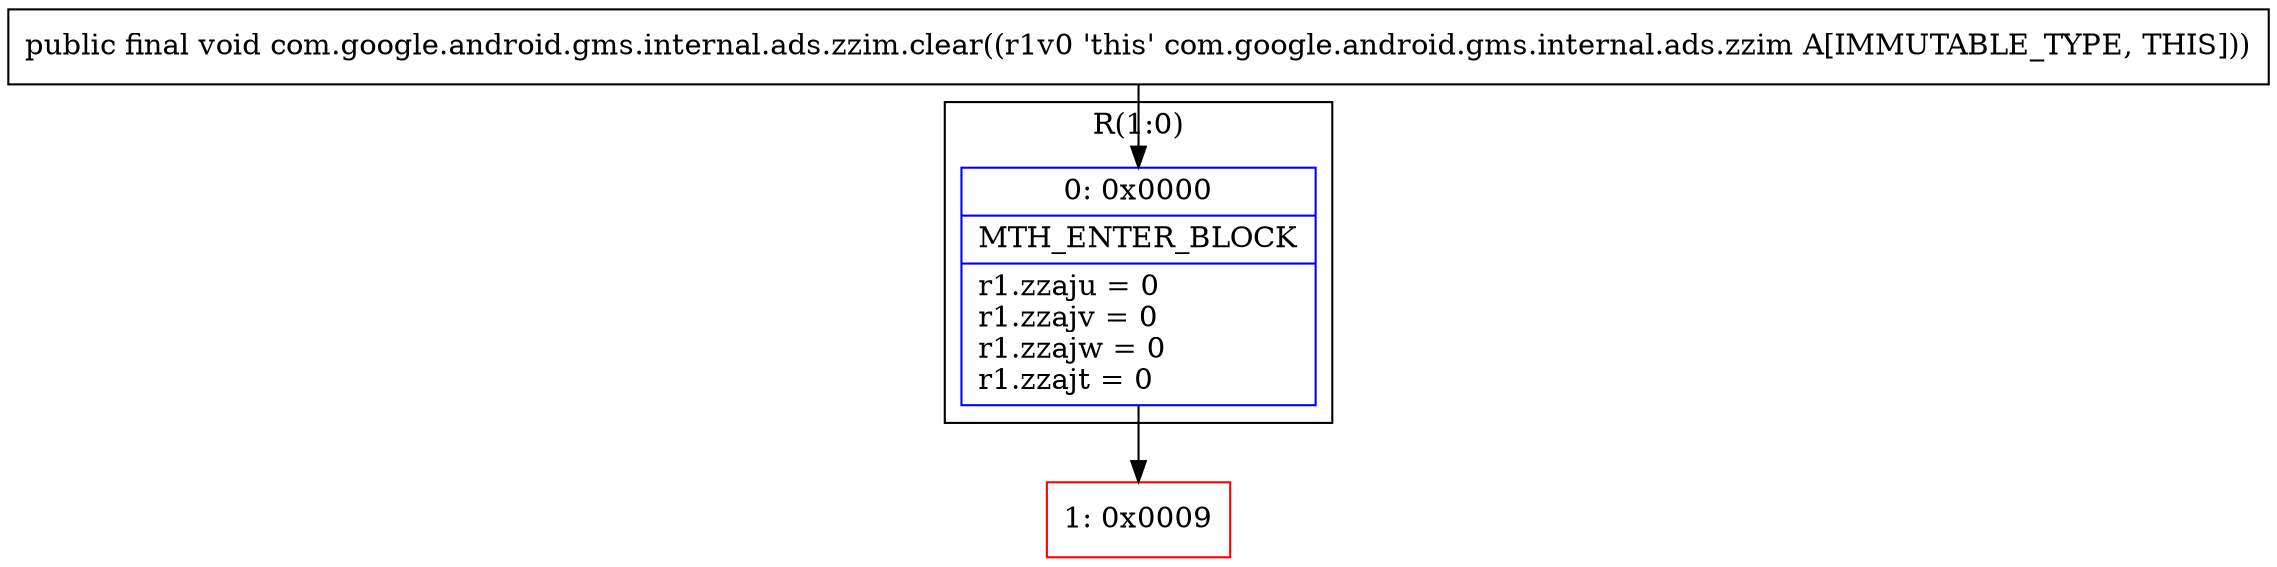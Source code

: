 digraph "CFG forcom.google.android.gms.internal.ads.zzim.clear()V" {
subgraph cluster_Region_293203192 {
label = "R(1:0)";
node [shape=record,color=blue];
Node_0 [shape=record,label="{0\:\ 0x0000|MTH_ENTER_BLOCK\l|r1.zzaju = 0\lr1.zzajv = 0\lr1.zzajw = 0\lr1.zzajt = 0\l}"];
}
Node_1 [shape=record,color=red,label="{1\:\ 0x0009}"];
MethodNode[shape=record,label="{public final void com.google.android.gms.internal.ads.zzim.clear((r1v0 'this' com.google.android.gms.internal.ads.zzim A[IMMUTABLE_TYPE, THIS])) }"];
MethodNode -> Node_0;
Node_0 -> Node_1;
}

